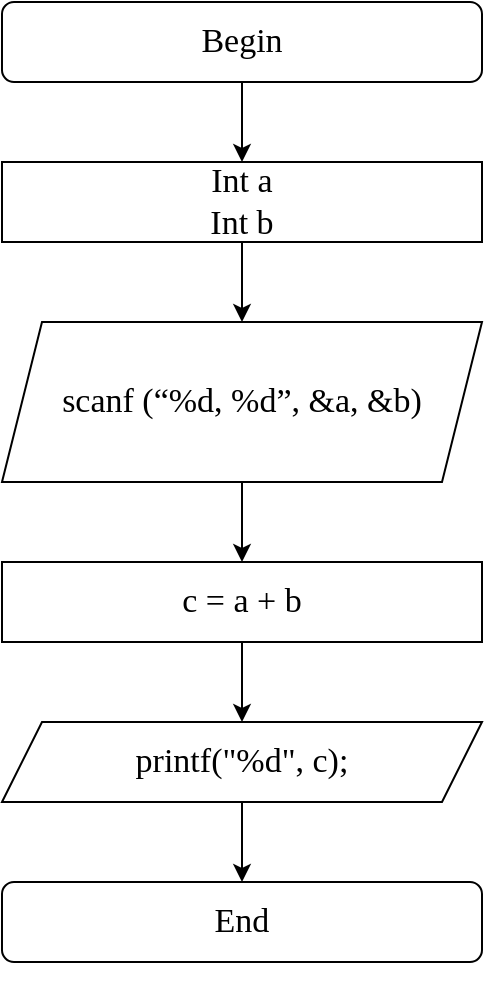 <mxfile version="16.4.7" type="github">
  <diagram id="XdaedSc9AdYq-WMmrCXc" name="Page-1">
    <mxGraphModel dx="1422" dy="754" grid="1" gridSize="10" guides="1" tooltips="1" connect="1" arrows="1" fold="1" page="1" pageScale="1" pageWidth="827" pageHeight="1169" math="0" shadow="0">
      <root>
        <mxCell id="0" />
        <mxCell id="1" parent="0" />
        <mxCell id="LY3zqaAp2808kgrfFXrz-7" style="edgeStyle=orthogonalEdgeStyle;rounded=0;orthogonalLoop=1;jettySize=auto;html=1;fontFamily=Times New Roman;fontSize=17;" edge="1" parent="1" source="LY3zqaAp2808kgrfFXrz-1" target="LY3zqaAp2808kgrfFXrz-6">
          <mxGeometry relative="1" as="geometry" />
        </mxCell>
        <mxCell id="LY3zqaAp2808kgrfFXrz-1" value="Begin" style="rounded=1;whiteSpace=wrap;html=1;fontFamily=Times New Roman;fontSize=17;" vertex="1" parent="1">
          <mxGeometry x="280" y="120" width="240" height="40" as="geometry" />
        </mxCell>
        <mxCell id="LY3zqaAp2808kgrfFXrz-2" value="End" style="rounded=1;whiteSpace=wrap;html=1;fontFamily=Times New Roman;fontSize=17;" vertex="1" parent="1">
          <mxGeometry x="280" y="560" width="240" height="40" as="geometry" />
        </mxCell>
        <mxCell id="LY3zqaAp2808kgrfFXrz-5" style="edgeStyle=orthogonalEdgeStyle;rounded=0;orthogonalLoop=1;jettySize=auto;html=1;entryX=0.5;entryY=0;entryDx=0;entryDy=0;fontFamily=Times New Roman;fontSize=17;" edge="1" parent="1" source="LY3zqaAp2808kgrfFXrz-3" target="LY3zqaAp2808kgrfFXrz-2">
          <mxGeometry relative="1" as="geometry" />
        </mxCell>
        <mxCell id="LY3zqaAp2808kgrfFXrz-3" value="&lt;span style=&quot;font-size: 17px; background-color: rgb(255, 255, 255);&quot;&gt;printf(&quot;%d&quot;, c);&lt;/span&gt;" style="shape=parallelogram;perimeter=parallelogramPerimeter;whiteSpace=wrap;html=1;fixedSize=1;fontFamily=Times New Roman;fontSize=17;" vertex="1" parent="1">
          <mxGeometry x="280" y="480" width="240" height="40" as="geometry" />
        </mxCell>
        <mxCell id="LY3zqaAp2808kgrfFXrz-4" style="edgeStyle=orthogonalEdgeStyle;rounded=0;orthogonalLoop=1;jettySize=auto;html=1;exitX=0.5;exitY=1;exitDx=0;exitDy=0;fontFamily=Times New Roman;fontSize=17;" edge="1" parent="1" source="LY3zqaAp2808kgrfFXrz-1" target="LY3zqaAp2808kgrfFXrz-1">
          <mxGeometry relative="1" as="geometry" />
        </mxCell>
        <mxCell id="LY3zqaAp2808kgrfFXrz-12" style="edgeStyle=orthogonalEdgeStyle;rounded=0;orthogonalLoop=1;jettySize=auto;html=1;fontFamily=Times New Roman;fontSize=17;" edge="1" parent="1" source="LY3zqaAp2808kgrfFXrz-6" target="LY3zqaAp2808kgrfFXrz-8">
          <mxGeometry relative="1" as="geometry" />
        </mxCell>
        <mxCell id="LY3zqaAp2808kgrfFXrz-6" value="Int a&lt;br style=&quot;font-size: 17px;&quot;&gt;Int b" style="rounded=0;whiteSpace=wrap;html=1;fontFamily=Times New Roman;fontSize=17;" vertex="1" parent="1">
          <mxGeometry x="280" y="200" width="240" height="40" as="geometry" />
        </mxCell>
        <mxCell id="LY3zqaAp2808kgrfFXrz-11" style="edgeStyle=orthogonalEdgeStyle;rounded=0;orthogonalLoop=1;jettySize=auto;html=1;entryX=0.5;entryY=0;entryDx=0;entryDy=0;fontFamily=Times New Roman;fontSize=17;" edge="1" parent="1" source="LY3zqaAp2808kgrfFXrz-8" target="LY3zqaAp2808kgrfFXrz-9">
          <mxGeometry relative="1" as="geometry" />
        </mxCell>
        <mxCell id="LY3zqaAp2808kgrfFXrz-8" value="&lt;span style=&quot;font-size: 17px; background-color: rgb(255, 255, 255);&quot;&gt;scanf (“%d, %d”, &amp;amp;a, &amp;amp;b)&lt;/span&gt;" style="shape=parallelogram;perimeter=parallelogramPerimeter;whiteSpace=wrap;html=1;fixedSize=1;fontFamily=Times New Roman;fontSize=17;" vertex="1" parent="1">
          <mxGeometry x="280" y="280" width="240" height="80" as="geometry" />
        </mxCell>
        <mxCell id="LY3zqaAp2808kgrfFXrz-10" style="edgeStyle=orthogonalEdgeStyle;rounded=0;orthogonalLoop=1;jettySize=auto;html=1;entryX=0.5;entryY=0;entryDx=0;entryDy=0;fontFamily=Times New Roman;fontSize=17;" edge="1" parent="1" source="LY3zqaAp2808kgrfFXrz-9" target="LY3zqaAp2808kgrfFXrz-3">
          <mxGeometry relative="1" as="geometry" />
        </mxCell>
        <mxCell id="LY3zqaAp2808kgrfFXrz-9" value="c = a + b" style="rounded=0;whiteSpace=wrap;html=1;fontFamily=Times New Roman;fontSize=17;" vertex="1" parent="1">
          <mxGeometry x="280" y="400" width="240" height="40" as="geometry" />
        </mxCell>
        <mxCell id="LY3zqaAp2808kgrfFXrz-15" style="edgeStyle=orthogonalEdgeStyle;rounded=0;orthogonalLoop=1;jettySize=auto;html=1;exitX=0.5;exitY=1;exitDx=0;exitDy=0;fontFamily=Times New Roman;fontSize=17;" edge="1" parent="1" source="LY3zqaAp2808kgrfFXrz-2" target="LY3zqaAp2808kgrfFXrz-2">
          <mxGeometry relative="1" as="geometry" />
        </mxCell>
      </root>
    </mxGraphModel>
  </diagram>
</mxfile>
